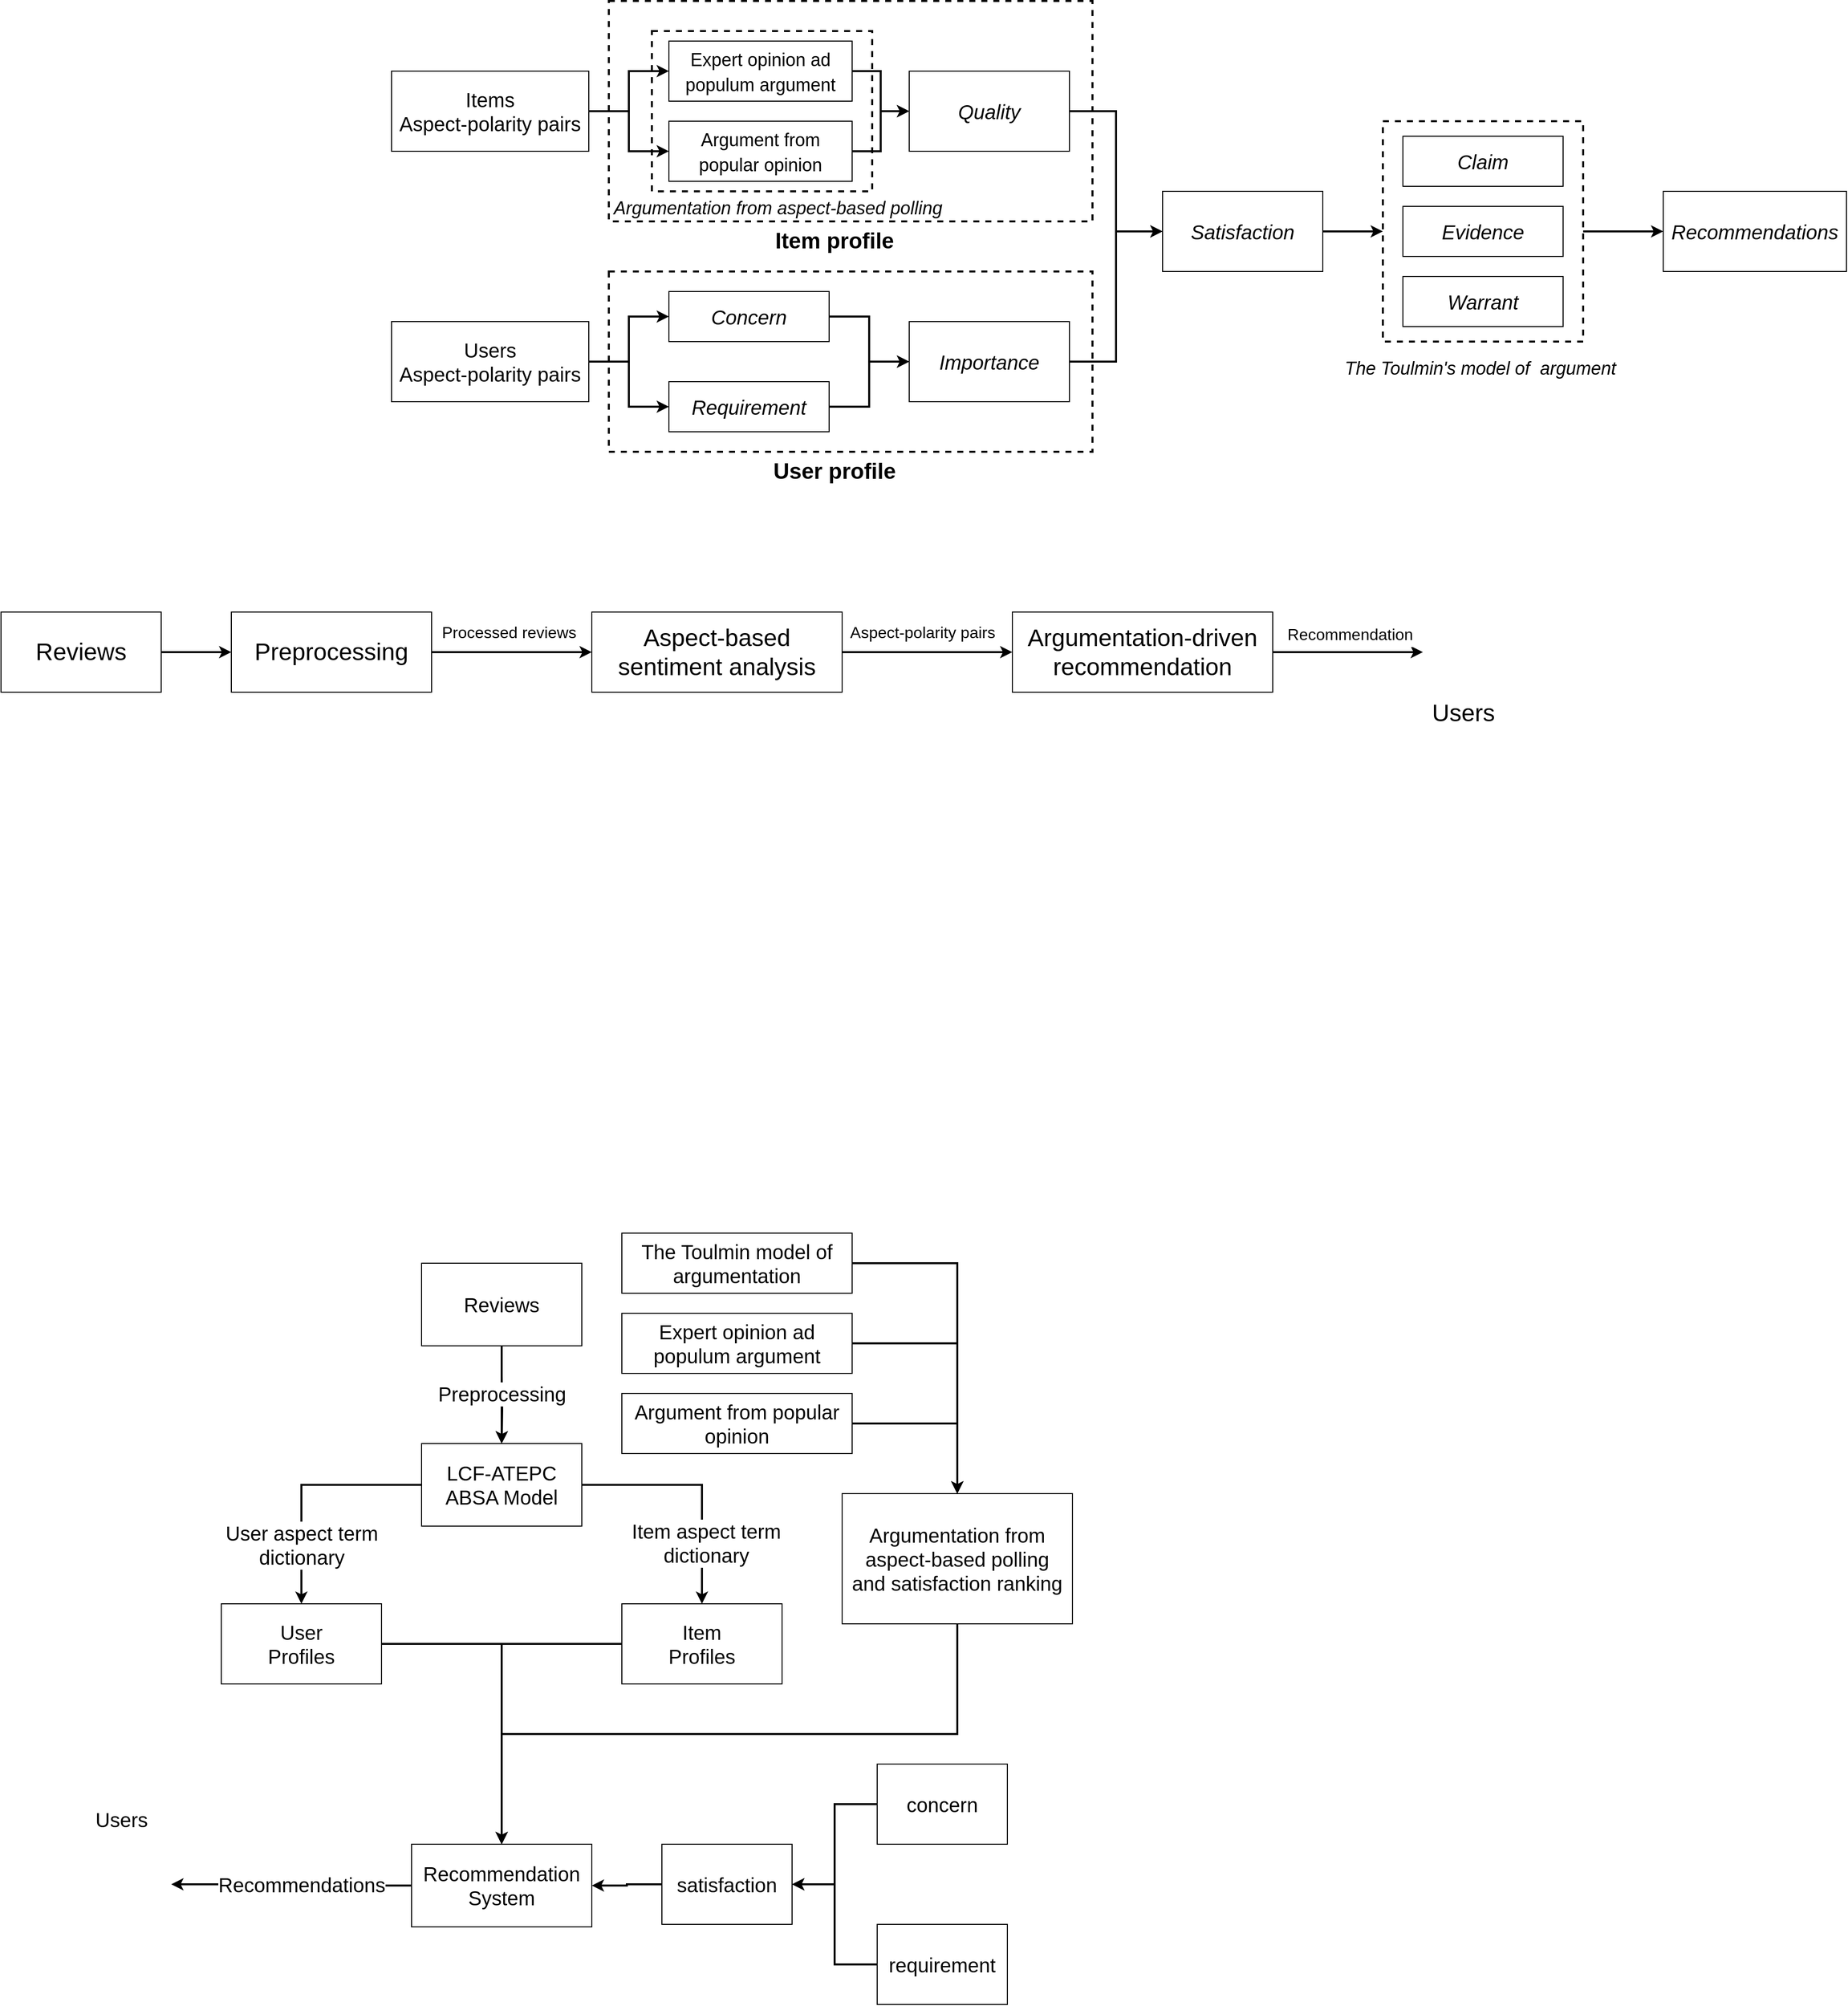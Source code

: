 <mxfile version="20.2.8" type="github">
  <diagram id="ahrnxP7dzFnDoXyZlv80" name="第 1 页">
    <mxGraphModel dx="3691" dy="-70" grid="1" gridSize="10" guides="1" tooltips="1" connect="1" arrows="1" fold="1" page="1" pageScale="1" pageWidth="827" pageHeight="1169" math="0" shadow="0">
      <root>
        <mxCell id="0" />
        <mxCell id="1" parent="0" />
        <mxCell id="mJYDWXvtXLJMRrgG9Wdk-19" value="" style="rounded=0;whiteSpace=wrap;html=1;fontSize=18;fillColor=none;dashed=1;strokeWidth=2;" parent="1" vertex="1">
          <mxGeometry x="-190" y="1380" width="220" height="160" as="geometry" />
        </mxCell>
        <mxCell id="Tab_jZmwhCe1vXUtVuae-46" value="" style="group" parent="1" vertex="1" connectable="0">
          <mxGeometry x="-770" y="2580" width="1000" height="770" as="geometry" />
        </mxCell>
        <mxCell id="r_awI5zs8guKs30Cjc3F-32" value="Users" style="shape=image;html=1;verticalAlign=bottom;verticalLabelPosition=top;labelBackgroundColor=#ffffff;imageAspect=0;aspect=fixed;image=https://cdn2.iconfinder.com/data/icons/font-awesome/1792/user-128.png;fontSize=20;labelPosition=center;align=center;" parent="Tab_jZmwhCe1vXUtVuae-46" vertex="1">
          <mxGeometry y="600" width="100" height="100" as="geometry" />
        </mxCell>
        <mxCell id="r_awI5zs8guKs30Cjc3F-33" value="" style="edgeStyle=orthogonalEdgeStyle;rounded=0;orthogonalLoop=1;jettySize=auto;html=1;fontSize=20;strokeWidth=2;" parent="Tab_jZmwhCe1vXUtVuae-46" target="r_awI5zs8guKs30Cjc3F-42" edge="1">
          <mxGeometry relative="1" as="geometry">
            <mxPoint x="430" y="142.5" as="sourcePoint" />
          </mxGeometry>
        </mxCell>
        <mxCell id="r_awI5zs8guKs30Cjc3F-35" value="Item&lt;br&gt;Profiles" style="whiteSpace=wrap;html=1;fontSize=20;" parent="Tab_jZmwhCe1vXUtVuae-46" vertex="1">
          <mxGeometry x="550" y="370" width="160" height="80" as="geometry" />
        </mxCell>
        <mxCell id="r_awI5zs8guKs30Cjc3F-37" value="User&lt;br&gt;Profiles" style="whiteSpace=wrap;html=1;fontSize=20;" parent="Tab_jZmwhCe1vXUtVuae-46" vertex="1">
          <mxGeometry x="150" y="370" width="160" height="80" as="geometry" />
        </mxCell>
        <mxCell id="r_awI5zs8guKs30Cjc3F-38" style="edgeStyle=orthogonalEdgeStyle;rounded=0;orthogonalLoop=1;jettySize=auto;html=1;fontSize=20;strokeWidth=2;" parent="Tab_jZmwhCe1vXUtVuae-46" source="r_awI5zs8guKs30Cjc3F-42" target="r_awI5zs8guKs30Cjc3F-35" edge="1">
          <mxGeometry relative="1" as="geometry" />
        </mxCell>
        <mxCell id="r_awI5zs8guKs30Cjc3F-39" value="Item aspect term&lt;br&gt;dictionary" style="edgeLabel;html=1;align=center;verticalAlign=middle;resizable=0;points=[];fontSize=20;" parent="r_awI5zs8guKs30Cjc3F-38" vertex="1" connectable="0">
          <mxGeometry x="0.489" y="4" relative="1" as="geometry">
            <mxPoint as="offset" />
          </mxGeometry>
        </mxCell>
        <mxCell id="r_awI5zs8guKs30Cjc3F-40" style="edgeStyle=orthogonalEdgeStyle;rounded=0;orthogonalLoop=1;jettySize=auto;html=1;entryX=0.5;entryY=0;entryDx=0;entryDy=0;fontSize=20;strokeWidth=2;" parent="Tab_jZmwhCe1vXUtVuae-46" source="r_awI5zs8guKs30Cjc3F-42" target="r_awI5zs8guKs30Cjc3F-37" edge="1">
          <mxGeometry relative="1" as="geometry" />
        </mxCell>
        <mxCell id="r_awI5zs8guKs30Cjc3F-41" value="User aspect term&lt;br&gt;dictionary" style="edgeLabel;html=1;align=center;verticalAlign=middle;resizable=0;points=[];fontSize=20;" parent="r_awI5zs8guKs30Cjc3F-40" vertex="1" connectable="0">
          <mxGeometry x="0.21" y="-1" relative="1" as="geometry">
            <mxPoint x="1" y="35" as="offset" />
          </mxGeometry>
        </mxCell>
        <mxCell id="r_awI5zs8guKs30Cjc3F-42" value="LCF-ATEPC&lt;br&gt;ABSA Model" style="whiteSpace=wrap;html=1;fontSize=20;" parent="Tab_jZmwhCe1vXUtVuae-46" vertex="1">
          <mxGeometry x="350" y="210" width="160" height="82.5" as="geometry" />
        </mxCell>
        <mxCell id="r_awI5zs8guKs30Cjc3F-43" value="" style="edgeStyle=orthogonalEdgeStyle;rounded=0;orthogonalLoop=1;jettySize=auto;html=1;fontSize=20;strokeWidth=2;" parent="Tab_jZmwhCe1vXUtVuae-46" source="r_awI5zs8guKs30Cjc3F-45" target="r_awI5zs8guKs30Cjc3F-42" edge="1">
          <mxGeometry relative="1" as="geometry" />
        </mxCell>
        <mxCell id="r_awI5zs8guKs30Cjc3F-44" value="Preprocessing" style="edgeLabel;html=1;align=center;verticalAlign=middle;resizable=0;points=[];fontSize=20;" parent="r_awI5zs8guKs30Cjc3F-43" vertex="1" connectable="0">
          <mxGeometry x="-0.23" y="1" relative="1" as="geometry">
            <mxPoint x="-1" y="10" as="offset" />
          </mxGeometry>
        </mxCell>
        <mxCell id="r_awI5zs8guKs30Cjc3F-45" value="Reviews" style="whiteSpace=wrap;html=1;fontSize=20;" parent="Tab_jZmwhCe1vXUtVuae-46" vertex="1">
          <mxGeometry x="350" y="30" width="160" height="82.5" as="geometry" />
        </mxCell>
        <mxCell id="r_awI5zs8guKs30Cjc3F-46" style="edgeStyle=orthogonalEdgeStyle;rounded=0;orthogonalLoop=1;jettySize=auto;html=1;entryX=1;entryY=0.5;entryDx=0;entryDy=0;fontSize=20;strokeWidth=2;" parent="Tab_jZmwhCe1vXUtVuae-46" source="r_awI5zs8guKs30Cjc3F-48" target="r_awI5zs8guKs30Cjc3F-32" edge="1">
          <mxGeometry relative="1" as="geometry" />
        </mxCell>
        <mxCell id="r_awI5zs8guKs30Cjc3F-47" value="Recommendations" style="edgeLabel;html=1;align=center;verticalAlign=middle;resizable=0;points=[];fontSize=20;" parent="r_awI5zs8guKs30Cjc3F-46" vertex="1" connectable="0">
          <mxGeometry x="0.402" y="1" relative="1" as="geometry">
            <mxPoint x="57" y="-1" as="offset" />
          </mxGeometry>
        </mxCell>
        <mxCell id="r_awI5zs8guKs30Cjc3F-48" value="Recommendation System" style="whiteSpace=wrap;html=1;fontSize=20;" parent="Tab_jZmwhCe1vXUtVuae-46" vertex="1">
          <mxGeometry x="340" y="610" width="180" height="82.5" as="geometry" />
        </mxCell>
        <mxCell id="r_awI5zs8guKs30Cjc3F-34" style="edgeStyle=orthogonalEdgeStyle;rounded=0;orthogonalLoop=1;jettySize=auto;html=1;fontSize=20;strokeWidth=2;" parent="Tab_jZmwhCe1vXUtVuae-46" source="r_awI5zs8guKs30Cjc3F-35" target="r_awI5zs8guKs30Cjc3F-48" edge="1">
          <mxGeometry relative="1" as="geometry" />
        </mxCell>
        <mxCell id="r_awI5zs8guKs30Cjc3F-36" style="edgeStyle=orthogonalEdgeStyle;rounded=0;orthogonalLoop=1;jettySize=auto;html=1;fontSize=20;strokeWidth=2;" parent="Tab_jZmwhCe1vXUtVuae-46" source="r_awI5zs8guKs30Cjc3F-37" target="r_awI5zs8guKs30Cjc3F-48" edge="1">
          <mxGeometry relative="1" as="geometry" />
        </mxCell>
        <mxCell id="r_awI5zs8guKs30Cjc3F-49" style="edgeStyle=orthogonalEdgeStyle;rounded=0;orthogonalLoop=1;jettySize=auto;html=1;entryX=0.5;entryY=0;entryDx=0;entryDy=0;fontSize=20;strokeWidth=2;exitX=0.5;exitY=1;exitDx=0;exitDy=0;" parent="Tab_jZmwhCe1vXUtVuae-46" source="r_awI5zs8guKs30Cjc3F-50" target="r_awI5zs8guKs30Cjc3F-48" edge="1">
          <mxGeometry relative="1" as="geometry" />
        </mxCell>
        <mxCell id="r_awI5zs8guKs30Cjc3F-50" value="Argumentation from aspect-based polling and satisfaction ranking" style="whiteSpace=wrap;html=1;fontSize=20;spacing=5;" parent="Tab_jZmwhCe1vXUtVuae-46" vertex="1">
          <mxGeometry x="770" y="260" width="230" height="130" as="geometry" />
        </mxCell>
        <mxCell id="r_awI5zs8guKs30Cjc3F-51" style="edgeStyle=orthogonalEdgeStyle;rounded=0;orthogonalLoop=1;jettySize=auto;html=1;entryX=0.5;entryY=0;entryDx=0;entryDy=0;fontSize=20;strokeWidth=2;exitX=1;exitY=0.5;exitDx=0;exitDy=0;" parent="Tab_jZmwhCe1vXUtVuae-46" source="r_awI5zs8guKs30Cjc3F-52" target="r_awI5zs8guKs30Cjc3F-50" edge="1">
          <mxGeometry relative="1" as="geometry" />
        </mxCell>
        <mxCell id="r_awI5zs8guKs30Cjc3F-52" value="The Toulmin model of argumentation" style="whiteSpace=wrap;html=1;fontSize=20;" parent="Tab_jZmwhCe1vXUtVuae-46" vertex="1">
          <mxGeometry x="550" width="230" height="60" as="geometry" />
        </mxCell>
        <mxCell id="r_awI5zs8guKs30Cjc3F-53" style="edgeStyle=orthogonalEdgeStyle;rounded=0;orthogonalLoop=1;jettySize=auto;html=1;fontSize=20;strokeWidth=2;exitX=1;exitY=0.5;exitDx=0;exitDy=0;" parent="Tab_jZmwhCe1vXUtVuae-46" source="r_awI5zs8guKs30Cjc3F-54" target="r_awI5zs8guKs30Cjc3F-50" edge="1">
          <mxGeometry relative="1" as="geometry" />
        </mxCell>
        <mxCell id="r_awI5zs8guKs30Cjc3F-54" value="Argument from popular opinion" style="whiteSpace=wrap;html=1;fontSize=20;" parent="Tab_jZmwhCe1vXUtVuae-46" vertex="1">
          <mxGeometry x="550" y="160" width="230" height="60" as="geometry" />
        </mxCell>
        <mxCell id="r_awI5zs8guKs30Cjc3F-55" style="edgeStyle=orthogonalEdgeStyle;rounded=0;orthogonalLoop=1;jettySize=auto;html=1;fontSize=20;strokeWidth=2;exitX=1;exitY=0.5;exitDx=0;exitDy=0;" parent="Tab_jZmwhCe1vXUtVuae-46" source="r_awI5zs8guKs30Cjc3F-56" target="r_awI5zs8guKs30Cjc3F-50" edge="1">
          <mxGeometry relative="1" as="geometry" />
        </mxCell>
        <mxCell id="r_awI5zs8guKs30Cjc3F-56" value="Expert opinion ad populum argument" style="whiteSpace=wrap;html=1;fontSize=20;" parent="Tab_jZmwhCe1vXUtVuae-46" vertex="1">
          <mxGeometry x="550" y="80" width="230" height="60" as="geometry" />
        </mxCell>
        <mxCell id="r_awI5zs8guKs30Cjc3F-58" value="concern" style="whiteSpace=wrap;html=1;fontSize=20;" parent="Tab_jZmwhCe1vXUtVuae-46" vertex="1">
          <mxGeometry x="805" y="530" width="130" height="80" as="geometry" />
        </mxCell>
        <mxCell id="r_awI5zs8guKs30Cjc3F-60" value="requirement" style="whiteSpace=wrap;html=1;fontSize=20;" parent="Tab_jZmwhCe1vXUtVuae-46" vertex="1">
          <mxGeometry x="805" y="690" width="130" height="80" as="geometry" />
        </mxCell>
        <mxCell id="r_awI5zs8guKs30Cjc3F-61" value="" style="edgeStyle=orthogonalEdgeStyle;rounded=0;orthogonalLoop=1;jettySize=auto;html=1;strokeWidth=2;" parent="Tab_jZmwhCe1vXUtVuae-46" source="r_awI5zs8guKs30Cjc3F-62" target="r_awI5zs8guKs30Cjc3F-48" edge="1">
          <mxGeometry relative="1" as="geometry" />
        </mxCell>
        <mxCell id="r_awI5zs8guKs30Cjc3F-62" value="satisfaction" style="whiteSpace=wrap;html=1;fontSize=20;" parent="Tab_jZmwhCe1vXUtVuae-46" vertex="1">
          <mxGeometry x="590" y="610" width="130" height="80" as="geometry" />
        </mxCell>
        <mxCell id="r_awI5zs8guKs30Cjc3F-57" value="" style="edgeStyle=orthogonalEdgeStyle;rounded=0;orthogonalLoop=1;jettySize=auto;html=1;strokeWidth=2;" parent="Tab_jZmwhCe1vXUtVuae-46" source="r_awI5zs8guKs30Cjc3F-58" target="r_awI5zs8guKs30Cjc3F-62" edge="1">
          <mxGeometry relative="1" as="geometry" />
        </mxCell>
        <mxCell id="r_awI5zs8guKs30Cjc3F-59" style="edgeStyle=orthogonalEdgeStyle;rounded=0;orthogonalLoop=1;jettySize=auto;html=1;strokeWidth=2;" parent="Tab_jZmwhCe1vXUtVuae-46" source="r_awI5zs8guKs30Cjc3F-60" target="r_awI5zs8guKs30Cjc3F-62" edge="1">
          <mxGeometry relative="1" as="geometry" />
        </mxCell>
        <mxCell id="mJYDWXvtXLJMRrgG9Wdk-3" value="" style="rounded=0;whiteSpace=wrap;html=1;labelBackgroundColor=none;fontColor=none;strokeColor=default;strokeWidth=2;fillColor=none;dashed=1;" parent="1" vertex="1">
          <mxGeometry x="-233" y="1350" width="483" height="220" as="geometry" />
        </mxCell>
        <mxCell id="mJYDWXvtXLJMRrgG9Wdk-16" style="edgeStyle=orthogonalEdgeStyle;rounded=0;orthogonalLoop=1;jettySize=auto;html=1;entryX=0;entryY=0.5;entryDx=0;entryDy=0;fontSize=18;strokeWidth=2;" parent="1" source="mJYDWXvtXLJMRrgG9Wdk-4" target="mJYDWXvtXLJMRrgG9Wdk-14" edge="1">
          <mxGeometry relative="1" as="geometry" />
        </mxCell>
        <mxCell id="mJYDWXvtXLJMRrgG9Wdk-4" value="Items&lt;br&gt;Aspect-polarity pairs" style="whiteSpace=wrap;html=1;fontSize=20;" parent="1" vertex="1">
          <mxGeometry x="-450" y="1420" width="197" height="80" as="geometry" />
        </mxCell>
        <mxCell id="mJYDWXvtXLJMRrgG9Wdk-17" style="edgeStyle=orthogonalEdgeStyle;rounded=0;orthogonalLoop=1;jettySize=auto;html=1;fontSize=18;strokeWidth=2;" parent="1" source="mJYDWXvtXLJMRrgG9Wdk-5" target="mJYDWXvtXLJMRrgG9Wdk-9" edge="1">
          <mxGeometry relative="1" as="geometry" />
        </mxCell>
        <mxCell id="mJYDWXvtXLJMRrgG9Wdk-5" value="&lt;font style=&quot;font-size: 18px;&quot;&gt;Expert opinion ad populum argument&lt;/font&gt;" style="whiteSpace=wrap;html=1;fontSize=20;" parent="1" vertex="1">
          <mxGeometry x="-173" y="1390" width="183" height="60" as="geometry" />
        </mxCell>
        <mxCell id="mJYDWXvtXLJMRrgG9Wdk-6" style="edgeStyle=orthogonalEdgeStyle;rounded=0;orthogonalLoop=1;jettySize=auto;html=1;fontColor=none;strokeWidth=2;" parent="1" source="mJYDWXvtXLJMRrgG9Wdk-4" target="mJYDWXvtXLJMRrgG9Wdk-5" edge="1">
          <mxGeometry relative="1" as="geometry" />
        </mxCell>
        <mxCell id="mJYDWXvtXLJMRrgG9Wdk-23" value="" style="edgeStyle=orthogonalEdgeStyle;rounded=0;orthogonalLoop=1;jettySize=auto;html=1;fontSize=18;strokeWidth=2;entryX=0;entryY=0.5;entryDx=0;entryDy=0;" parent="1" source="mJYDWXvtXLJMRrgG9Wdk-9" target="mJYDWXvtXLJMRrgG9Wdk-21" edge="1">
          <mxGeometry relative="1" as="geometry">
            <mxPoint x="307" y="1570" as="targetPoint" />
          </mxGeometry>
        </mxCell>
        <mxCell id="mJYDWXvtXLJMRrgG9Wdk-9" value="&lt;i&gt;Quality&lt;br&gt;&lt;/i&gt;" style="whiteSpace=wrap;html=1;fontSize=20;" parent="1" vertex="1">
          <mxGeometry x="67" y="1420" width="160" height="80" as="geometry" />
        </mxCell>
        <mxCell id="mJYDWXvtXLJMRrgG9Wdk-12" value="&lt;font style=&quot;font-size: 22px;&quot;&gt;&lt;b&gt;Item profile&lt;/b&gt;&lt;/font&gt;" style="text;html=1;align=center;verticalAlign=middle;resizable=0;points=[];autosize=1;strokeColor=none;fillColor=none;fontColor=none;" parent="1" vertex="1">
          <mxGeometry x="-78" y="1570" width="140" height="40" as="geometry" />
        </mxCell>
        <mxCell id="mJYDWXvtXLJMRrgG9Wdk-18" style="edgeStyle=orthogonalEdgeStyle;rounded=0;orthogonalLoop=1;jettySize=auto;html=1;entryX=0;entryY=0.5;entryDx=0;entryDy=0;fontSize=18;strokeWidth=2;" parent="1" source="mJYDWXvtXLJMRrgG9Wdk-14" target="mJYDWXvtXLJMRrgG9Wdk-9" edge="1">
          <mxGeometry relative="1" as="geometry" />
        </mxCell>
        <mxCell id="mJYDWXvtXLJMRrgG9Wdk-14" value="&lt;font style=&quot;font-size: 18px;&quot;&gt;Argument from popular opinion&lt;/font&gt;" style="whiteSpace=wrap;html=1;fontSize=20;" parent="1" vertex="1">
          <mxGeometry x="-173" y="1470" width="183" height="60" as="geometry" />
        </mxCell>
        <mxCell id="mJYDWXvtXLJMRrgG9Wdk-20" value="&lt;i&gt;Argumentation from aspect-based polling&lt;/i&gt;" style="text;whiteSpace=wrap;html=1;fontSize=18;" parent="1" vertex="1">
          <mxGeometry x="-230" y="1540" width="360" height="30" as="geometry" />
        </mxCell>
        <mxCell id="Tab_jZmwhCe1vXUtVuae-37" value="" style="rounded=0;whiteSpace=wrap;html=1;labelBackgroundColor=none;fontColor=none;strokeColor=default;strokeWidth=2;fillColor=none;dashed=1;" parent="1" vertex="1">
          <mxGeometry x="-233" y="1620" width="483" height="180" as="geometry" />
        </mxCell>
        <mxCell id="Tab_jZmwhCe1vXUtVuae-2" value="Users&lt;br&gt;Aspect-polarity pairs" style="whiteSpace=wrap;html=1;fontSize=20;" parent="1" vertex="1">
          <mxGeometry x="-450" y="1670" width="197" height="80" as="geometry" />
        </mxCell>
        <mxCell id="Tab_jZmwhCe1vXUtVuae-30" value="&lt;i&gt;Concern&lt;/i&gt;" style="whiteSpace=wrap;html=1;fontSize=20;" parent="1" vertex="1">
          <mxGeometry x="-173" y="1640" width="160" height="50" as="geometry" />
        </mxCell>
        <mxCell id="Tab_jZmwhCe1vXUtVuae-36" style="edgeStyle=orthogonalEdgeStyle;rounded=0;orthogonalLoop=1;jettySize=auto;html=1;fontColor=none;strokeWidth=2;" parent="1" source="Tab_jZmwhCe1vXUtVuae-2" target="Tab_jZmwhCe1vXUtVuae-30" edge="1">
          <mxGeometry relative="1" as="geometry" />
        </mxCell>
        <mxCell id="Tab_jZmwhCe1vXUtVuae-31" value="&lt;i&gt;Requirement&lt;/i&gt;" style="whiteSpace=wrap;html=1;fontSize=20;" parent="1" vertex="1">
          <mxGeometry x="-173" y="1730" width="160" height="50" as="geometry" />
        </mxCell>
        <mxCell id="Tab_jZmwhCe1vXUtVuae-35" style="edgeStyle=orthogonalEdgeStyle;rounded=0;orthogonalLoop=1;jettySize=auto;html=1;entryX=0;entryY=0.5;entryDx=0;entryDy=0;fontColor=none;strokeWidth=2;" parent="1" source="Tab_jZmwhCe1vXUtVuae-2" target="Tab_jZmwhCe1vXUtVuae-31" edge="1">
          <mxGeometry relative="1" as="geometry" />
        </mxCell>
        <mxCell id="mJYDWXvtXLJMRrgG9Wdk-24" style="edgeStyle=orthogonalEdgeStyle;rounded=0;orthogonalLoop=1;jettySize=auto;html=1;entryX=0;entryY=0.5;entryDx=0;entryDy=0;fontSize=18;strokeWidth=2;" parent="1" source="Tab_jZmwhCe1vXUtVuae-32" target="mJYDWXvtXLJMRrgG9Wdk-21" edge="1">
          <mxGeometry relative="1" as="geometry" />
        </mxCell>
        <mxCell id="Tab_jZmwhCe1vXUtVuae-32" value="&lt;i&gt;Importance&lt;/i&gt;" style="whiteSpace=wrap;html=1;fontSize=20;" parent="1" vertex="1">
          <mxGeometry x="67" y="1670" width="160" height="80" as="geometry" />
        </mxCell>
        <mxCell id="Tab_jZmwhCe1vXUtVuae-33" style="edgeStyle=orthogonalEdgeStyle;rounded=0;orthogonalLoop=1;jettySize=auto;html=1;entryX=0;entryY=0.5;entryDx=0;entryDy=0;fontColor=none;strokeWidth=2;" parent="1" source="Tab_jZmwhCe1vXUtVuae-30" target="Tab_jZmwhCe1vXUtVuae-32" edge="1">
          <mxGeometry relative="1" as="geometry" />
        </mxCell>
        <mxCell id="Tab_jZmwhCe1vXUtVuae-34" style="edgeStyle=orthogonalEdgeStyle;rounded=0;orthogonalLoop=1;jettySize=auto;html=1;entryX=0;entryY=0.5;entryDx=0;entryDy=0;fontColor=none;strokeWidth=2;" parent="1" source="Tab_jZmwhCe1vXUtVuae-31" target="Tab_jZmwhCe1vXUtVuae-32" edge="1">
          <mxGeometry relative="1" as="geometry" />
        </mxCell>
        <mxCell id="Tab_jZmwhCe1vXUtVuae-39" value="&lt;font style=&quot;font-size: 22px;&quot;&gt;&lt;b&gt;User profile&lt;/b&gt;&lt;/font&gt;" style="text;html=1;align=center;verticalAlign=middle;resizable=0;points=[];autosize=1;strokeColor=none;fillColor=none;fontColor=none;" parent="1" vertex="1">
          <mxGeometry x="-83" y="1800" width="150" height="40" as="geometry" />
        </mxCell>
        <mxCell id="mJYDWXvtXLJMRrgG9Wdk-32" value="" style="edgeStyle=orthogonalEdgeStyle;rounded=0;orthogonalLoop=1;jettySize=auto;html=1;fontSize=18;strokeWidth=2;" parent="1" source="mJYDWXvtXLJMRrgG9Wdk-21" target="mJYDWXvtXLJMRrgG9Wdk-28" edge="1">
          <mxGeometry relative="1" as="geometry" />
        </mxCell>
        <mxCell id="mJYDWXvtXLJMRrgG9Wdk-21" value="&lt;i&gt;Satisfaction&lt;br&gt;&lt;/i&gt;" style="whiteSpace=wrap;html=1;fontSize=20;" parent="1" vertex="1">
          <mxGeometry x="320" y="1540" width="160" height="80" as="geometry" />
        </mxCell>
        <mxCell id="mJYDWXvtXLJMRrgG9Wdk-25" value="&lt;i&gt;Claim&lt;/i&gt;" style="whiteSpace=wrap;html=1;fontSize=20;" parent="1" vertex="1">
          <mxGeometry x="560" y="1485" width="160" height="50" as="geometry" />
        </mxCell>
        <mxCell id="mJYDWXvtXLJMRrgG9Wdk-26" value="&lt;i&gt;Evidence&lt;/i&gt;" style="whiteSpace=wrap;html=1;fontSize=20;" parent="1" vertex="1">
          <mxGeometry x="560" y="1555" width="160" height="50" as="geometry" />
        </mxCell>
        <mxCell id="mJYDWXvtXLJMRrgG9Wdk-27" value="&lt;i&gt;Warrant&lt;/i&gt;" style="whiteSpace=wrap;html=1;fontSize=20;" parent="1" vertex="1">
          <mxGeometry x="560" y="1625" width="160" height="50" as="geometry" />
        </mxCell>
        <mxCell id="mJYDWXvtXLJMRrgG9Wdk-34" value="" style="edgeStyle=orthogonalEdgeStyle;rounded=0;orthogonalLoop=1;jettySize=auto;html=1;fontSize=18;strokeWidth=2;" parent="1" source="mJYDWXvtXLJMRrgG9Wdk-28" target="mJYDWXvtXLJMRrgG9Wdk-33" edge="1">
          <mxGeometry relative="1" as="geometry" />
        </mxCell>
        <mxCell id="mJYDWXvtXLJMRrgG9Wdk-28" value="" style="rounded=0;whiteSpace=wrap;html=1;dashed=1;fontSize=18;strokeWidth=2;fillColor=none;" parent="1" vertex="1">
          <mxGeometry x="540" y="1470" width="200" height="220" as="geometry" />
        </mxCell>
        <mxCell id="mJYDWXvtXLJMRrgG9Wdk-31" value="&lt;i&gt;The Toulmin&#39;s model of&amp;nbsp; argument&lt;/i&gt;" style="text;whiteSpace=wrap;html=1;fontSize=18;" parent="1" vertex="1">
          <mxGeometry x="500" y="1700" width="280" height="30" as="geometry" />
        </mxCell>
        <mxCell id="mJYDWXvtXLJMRrgG9Wdk-33" value="&lt;i&gt;Recommendations&lt;br&gt;&lt;/i&gt;" style="whiteSpace=wrap;html=1;fontSize=20;" parent="1" vertex="1">
          <mxGeometry x="820" y="1540" width="183" height="80" as="geometry" />
        </mxCell>
        <mxCell id="Tab_jZmwhCe1vXUtVuae-47" value="Reviews" style="whiteSpace=wrap;html=1;fontSize=24;" parent="1" vertex="1">
          <mxGeometry x="-840" y="1960" width="160" height="80" as="geometry" />
        </mxCell>
        <mxCell id="Tab_jZmwhCe1vXUtVuae-48" value="Preprocessing" style="whiteSpace=wrap;html=1;fontSize=24;" parent="1" vertex="1">
          <mxGeometry x="-610" y="1960" width="200" height="80" as="geometry" />
        </mxCell>
        <mxCell id="Tab_jZmwhCe1vXUtVuae-51" value="" style="edgeStyle=orthogonalEdgeStyle;rounded=0;orthogonalLoop=1;jettySize=auto;html=1;fontSize=24;fontColor=none;strokeWidth=2;" parent="1" source="Tab_jZmwhCe1vXUtVuae-47" target="Tab_jZmwhCe1vXUtVuae-48" edge="1">
          <mxGeometry relative="1" as="geometry" />
        </mxCell>
        <mxCell id="-x4mp-4TeKTO2505T_1f-5" style="edgeStyle=orthogonalEdgeStyle;rounded=0;orthogonalLoop=1;jettySize=auto;html=1;strokeWidth=2;fontSize=16;" edge="1" parent="1" source="Tab_jZmwhCe1vXUtVuae-49" target="Tab_jZmwhCe1vXUtVuae-50">
          <mxGeometry relative="1" as="geometry" />
        </mxCell>
        <mxCell id="Tab_jZmwhCe1vXUtVuae-49" value="Aspect-based sentiment analysis" style="whiteSpace=wrap;html=1;fontSize=24;" parent="1" vertex="1">
          <mxGeometry x="-250" y="1960" width="250" height="80" as="geometry" />
        </mxCell>
        <mxCell id="Tab_jZmwhCe1vXUtVuae-61" value="" style="edgeStyle=orthogonalEdgeStyle;rounded=0;orthogonalLoop=1;jettySize=auto;html=1;fontSize=24;fontColor=none;strokeWidth=2;" parent="1" source="Tab_jZmwhCe1vXUtVuae-48" target="Tab_jZmwhCe1vXUtVuae-49" edge="1">
          <mxGeometry relative="1" as="geometry" />
        </mxCell>
        <mxCell id="-x4mp-4TeKTO2505T_1f-3" value="&lt;font style=&quot;font-size: 16px;&quot;&gt;Processed reviews&lt;/font&gt;" style="edgeLabel;html=1;align=center;verticalAlign=middle;resizable=0;points=[];" vertex="1" connectable="0" parent="Tab_jZmwhCe1vXUtVuae-61">
          <mxGeometry x="-0.329" y="2" relative="1" as="geometry">
            <mxPoint x="23" y="-18" as="offset" />
          </mxGeometry>
        </mxCell>
        <mxCell id="Tab_jZmwhCe1vXUtVuae-50" value="Argumentation-driven recommendation" style="whiteSpace=wrap;html=1;fontSize=24;" parent="1" vertex="1">
          <mxGeometry x="170" y="1960" width="260" height="80" as="geometry" />
        </mxCell>
        <mxCell id="Tab_jZmwhCe1vXUtVuae-54" value="Users" style="shape=image;html=1;verticalAlign=top;verticalLabelPosition=bottom;labelBackgroundColor=#ffffff;imageAspect=0;aspect=fixed;image=https://cdn2.iconfinder.com/data/icons/font-awesome/1792/user-128.png;fontSize=24;labelPosition=center;align=center;" parent="1" vertex="1">
          <mxGeometry x="580" y="1960" width="80" height="80" as="geometry" />
        </mxCell>
        <mxCell id="Tab_jZmwhCe1vXUtVuae-55" value="" style="edgeStyle=orthogonalEdgeStyle;rounded=0;orthogonalLoop=1;jettySize=auto;html=1;fontSize=24;fontColor=none;strokeWidth=2;" parent="1" source="Tab_jZmwhCe1vXUtVuae-50" target="Tab_jZmwhCe1vXUtVuae-54" edge="1">
          <mxGeometry relative="1" as="geometry" />
        </mxCell>
        <mxCell id="Tab_jZmwhCe1vXUtVuae-56" value="&lt;font style=&quot;font-size: 16px;&quot;&gt;Recommendation&lt;/font&gt;" style="edgeLabel;html=1;align=center;verticalAlign=middle;resizable=0;points=[];fontSize=24;fontColor=none;" parent="Tab_jZmwhCe1vXUtVuae-55" vertex="1" connectable="0">
          <mxGeometry x="-0.022" y="-4" relative="1" as="geometry">
            <mxPoint x="3" y="-24" as="offset" />
          </mxGeometry>
        </mxCell>
        <mxCell id="-x4mp-4TeKTO2505T_1f-6" value="&lt;font style=&quot;font-size: 16px;&quot;&gt;Aspect-polarity pairs&lt;/font&gt;" style="edgeLabel;html=1;align=center;verticalAlign=middle;resizable=0;points=[];" vertex="1" connectable="0" parent="1">
          <mxGeometry x="80" y="1980" as="geometry" />
        </mxCell>
      </root>
    </mxGraphModel>
  </diagram>
</mxfile>
